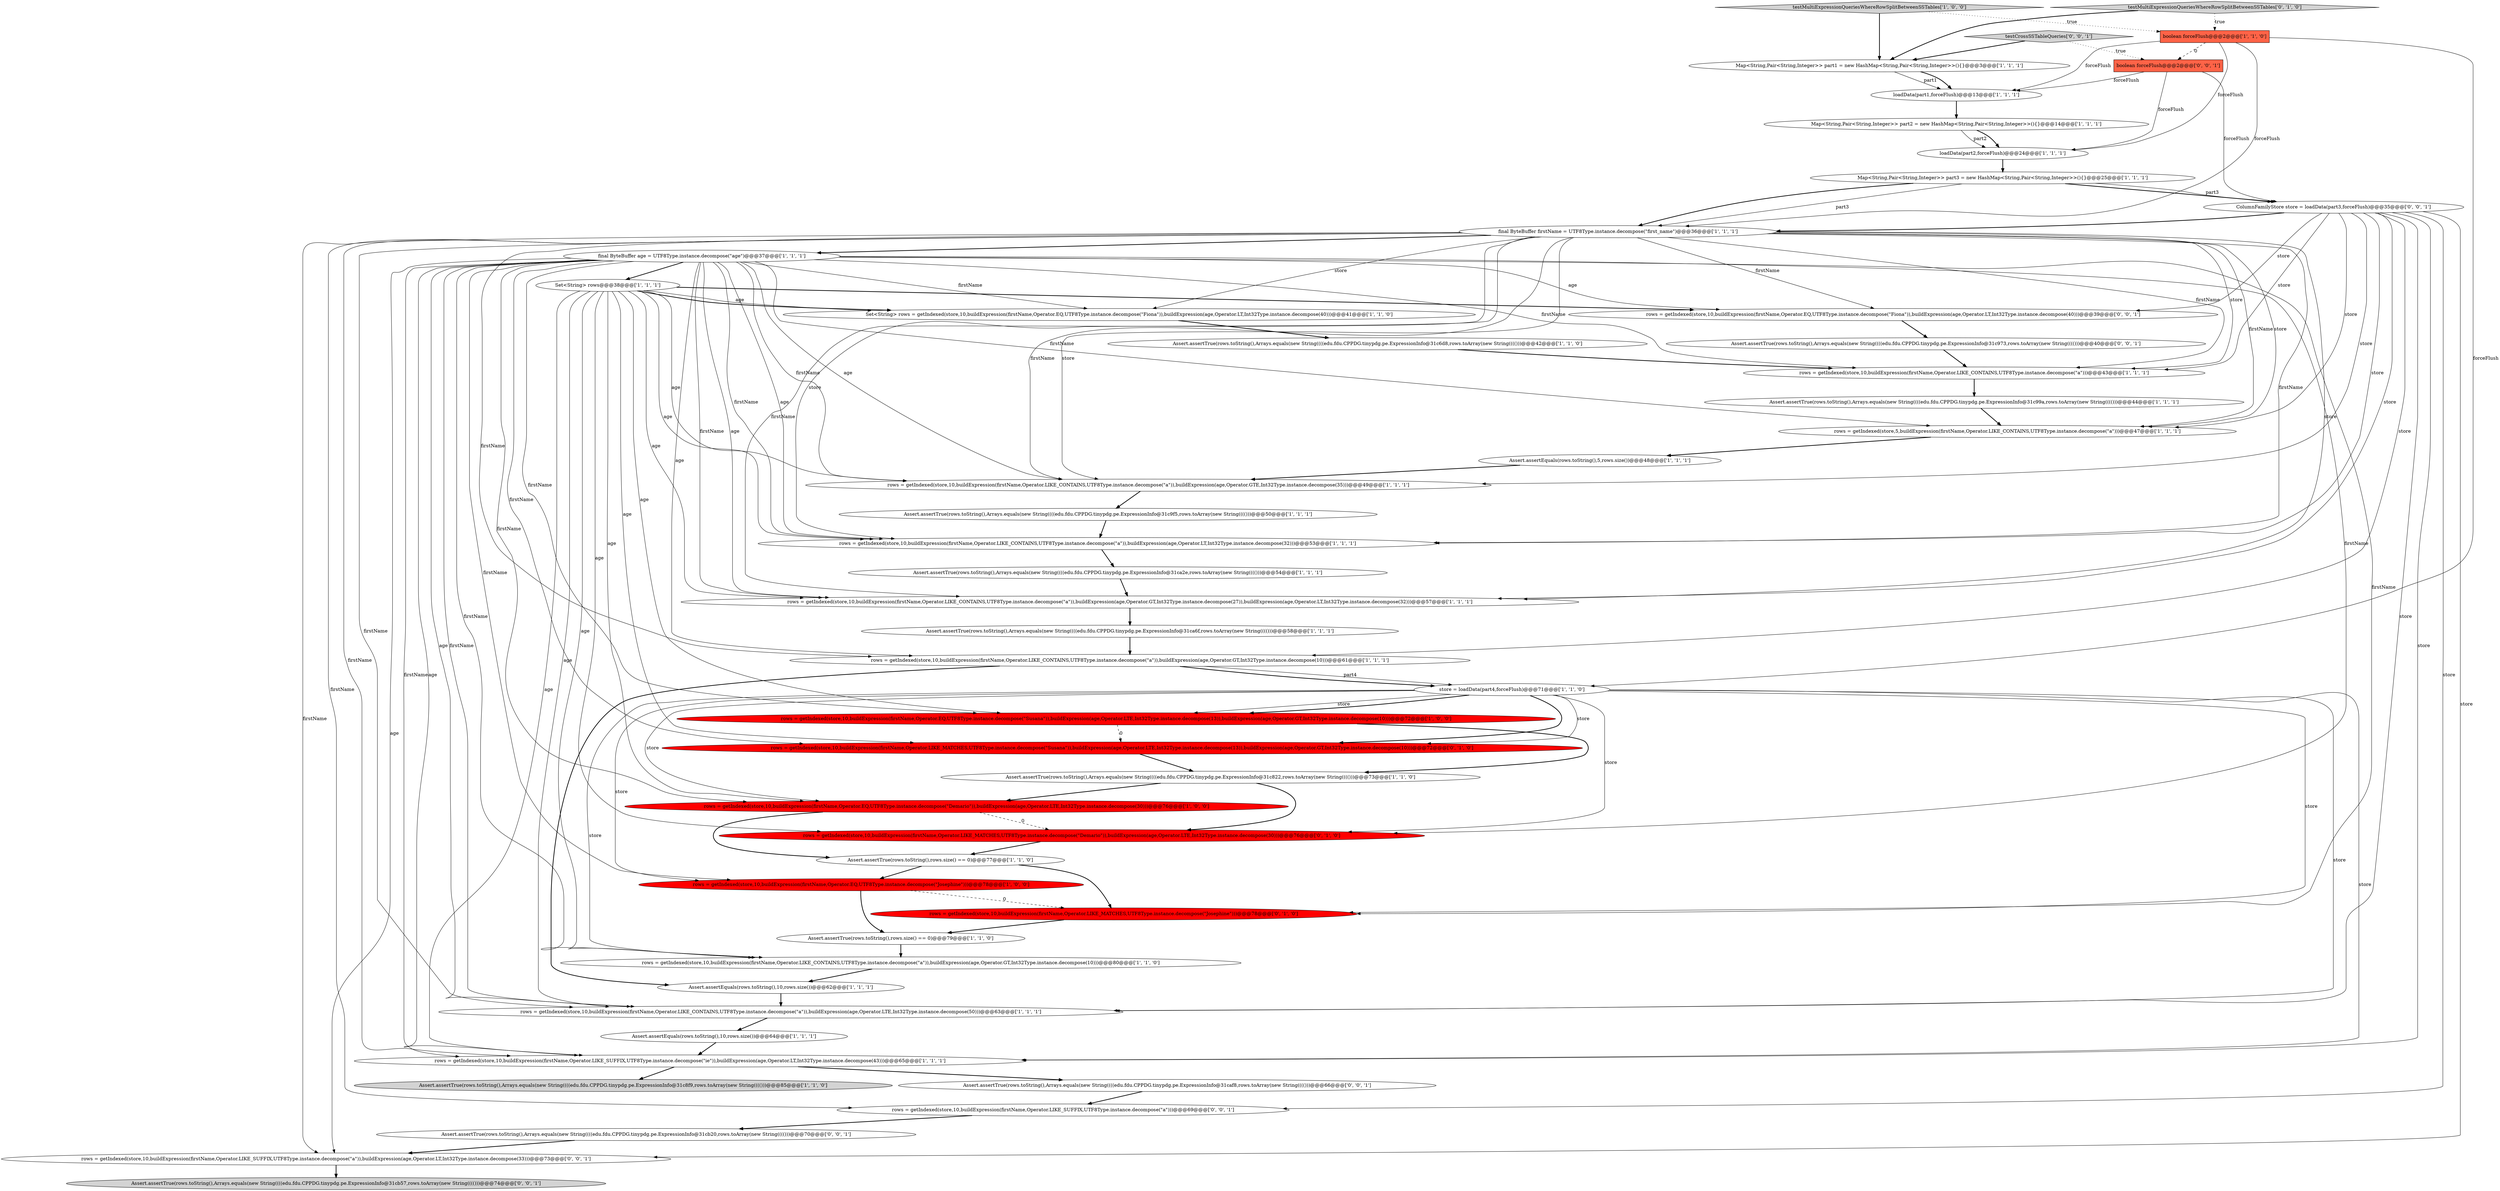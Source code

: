 digraph {
46 [style = filled, label = "Assert.assertTrue(rows.toString(),Arrays.equals(new String((((edu.fdu.CPPDG.tinypdg.pe.ExpressionInfo@31caf8,rows.toArray(new String(((()))@@@66@@@['0', '0', '1']", fillcolor = white, shape = ellipse image = "AAA0AAABBB3BBB"];
22 [style = filled, label = "rows = getIndexed(store,10,buildExpression(firstName,Operator.LIKE_SUFFIX,UTF8Type.instance.decompose(\"ie\")),buildExpression(age,Operator.LT,Int32Type.instance.decompose(43)))@@@65@@@['1', '1', '1']", fillcolor = white, shape = ellipse image = "AAA0AAABBB1BBB"];
38 [style = filled, label = "rows = getIndexed(store,10,buildExpression(firstName,Operator.LIKE_MATCHES,UTF8Type.instance.decompose(\"Josephine\")))@@@78@@@['0', '1', '0']", fillcolor = red, shape = ellipse image = "AAA1AAABBB2BBB"];
49 [style = filled, label = "boolean forceFlush@@@2@@@['0', '0', '1']", fillcolor = tomato, shape = box image = "AAA0AAABBB3BBB"];
5 [style = filled, label = "Assert.assertTrue(rows.toString(),Arrays.equals(new String((((edu.fdu.CPPDG.tinypdg.pe.ExpressionInfo@31ca6f,rows.toArray(new String(((()))@@@58@@@['1', '1', '1']", fillcolor = white, shape = ellipse image = "AAA0AAABBB1BBB"];
41 [style = filled, label = "ColumnFamilyStore store = loadData(part3,forceFlush)@@@35@@@['0', '0', '1']", fillcolor = white, shape = ellipse image = "AAA0AAABBB3BBB"];
3 [style = filled, label = "Assert.assertTrue(rows.toString(),Arrays.equals(new String((((edu.fdu.CPPDG.tinypdg.pe.ExpressionInfo@31ca2e,rows.toArray(new String(((()))@@@54@@@['1', '1', '1']", fillcolor = white, shape = ellipse image = "AAA0AAABBB1BBB"];
28 [style = filled, label = "rows = getIndexed(store,10,buildExpression(firstName,Operator.LIKE_CONTAINS,UTF8Type.instance.decompose(\"a\")),buildExpression(age,Operator.LT,Int32Type.instance.decompose(32)))@@@53@@@['1', '1', '1']", fillcolor = white, shape = ellipse image = "AAA0AAABBB1BBB"];
31 [style = filled, label = "Map<String,Pair<String,Integer>> part1 = new HashMap<String,Pair<String,Integer>>(){}@@@3@@@['1', '1', '1']", fillcolor = white, shape = ellipse image = "AAA0AAABBB1BBB"];
15 [style = filled, label = "rows = getIndexed(store,10,buildExpression(firstName,Operator.EQ,UTF8Type.instance.decompose(\"Demario\")),buildExpression(age,Operator.LTE,Int32Type.instance.decompose(30)))@@@76@@@['1', '0', '0']", fillcolor = red, shape = ellipse image = "AAA1AAABBB1BBB"];
27 [style = filled, label = "Assert.assertEquals(rows.toString(),10,rows.size())@@@64@@@['1', '1', '1']", fillcolor = white, shape = ellipse image = "AAA0AAABBB1BBB"];
33 [style = filled, label = "Assert.assertTrue(rows.toString(),Arrays.equals(new String((((edu.fdu.CPPDG.tinypdg.pe.ExpressionInfo@31c822,rows.toArray(new String(((()))@@@73@@@['1', '1', '0']", fillcolor = white, shape = ellipse image = "AAA0AAABBB1BBB"];
19 [style = filled, label = "Map<String,Pair<String,Integer>> part2 = new HashMap<String,Pair<String,Integer>>(){}@@@14@@@['1', '1', '1']", fillcolor = white, shape = ellipse image = "AAA0AAABBB1BBB"];
34 [style = filled, label = "Assert.assertTrue(rows.toString(),Arrays.equals(new String((((edu.fdu.CPPDG.tinypdg.pe.ExpressionInfo@31c99a,rows.toArray(new String(((()))@@@44@@@['1', '1', '1']", fillcolor = white, shape = ellipse image = "AAA0AAABBB1BBB"];
37 [style = filled, label = "rows = getIndexed(store,10,buildExpression(firstName,Operator.LIKE_MATCHES,UTF8Type.instance.decompose(\"Susana\")),buildExpression(age,Operator.LTE,Int32Type.instance.decompose(13)),buildExpression(age,Operator.GT,Int32Type.instance.decompose(10)))@@@72@@@['0', '1', '0']", fillcolor = red, shape = ellipse image = "AAA1AAABBB2BBB"];
42 [style = filled, label = "testCrossSSTableQueries['0', '0', '1']", fillcolor = lightgray, shape = diamond image = "AAA0AAABBB3BBB"];
10 [style = filled, label = "rows = getIndexed(store,10,buildExpression(firstName,Operator.LIKE_CONTAINS,UTF8Type.instance.decompose(\"a\")),buildExpression(age,Operator.GT,Int32Type.instance.decompose(27)),buildExpression(age,Operator.LT,Int32Type.instance.decompose(32)))@@@57@@@['1', '1', '1']", fillcolor = white, shape = ellipse image = "AAA0AAABBB1BBB"];
2 [style = filled, label = "rows = getIndexed(store,10,buildExpression(firstName,Operator.LIKE_CONTAINS,UTF8Type.instance.decompose(\"a\")),buildExpression(age,Operator.GTE,Int32Type.instance.decompose(35)))@@@49@@@['1', '1', '1']", fillcolor = white, shape = ellipse image = "AAA0AAABBB1BBB"];
8 [style = filled, label = "Assert.assertEquals(rows.toString(),5,rows.size())@@@48@@@['1', '1', '1']", fillcolor = white, shape = ellipse image = "AAA0AAABBB1BBB"];
48 [style = filled, label = "rows = getIndexed(store,10,buildExpression(firstName,Operator.EQ,UTF8Type.instance.decompose(\"Fiona\")),buildExpression(age,Operator.LT,Int32Type.instance.decompose(40)))@@@39@@@['0', '0', '1']", fillcolor = white, shape = ellipse image = "AAA0AAABBB3BBB"];
35 [style = filled, label = "final ByteBuffer age = UTF8Type.instance.decompose(\"age\")@@@37@@@['1', '1', '1']", fillcolor = white, shape = ellipse image = "AAA0AAABBB1BBB"];
40 [style = filled, label = "Assert.assertTrue(rows.toString(),Arrays.equals(new String((((edu.fdu.CPPDG.tinypdg.pe.ExpressionInfo@31cb57,rows.toArray(new String(((()))@@@74@@@['0', '0', '1']", fillcolor = lightgray, shape = ellipse image = "AAA0AAABBB3BBB"];
13 [style = filled, label = "loadData(part2,forceFlush)@@@24@@@['1', '1', '1']", fillcolor = white, shape = ellipse image = "AAA0AAABBB1BBB"];
14 [style = filled, label = "testMultiExpressionQueriesWhereRowSplitBetweenSSTables['1', '0', '0']", fillcolor = lightgray, shape = diamond image = "AAA0AAABBB1BBB"];
26 [style = filled, label = "Set<String> rows = getIndexed(store,10,buildExpression(firstName,Operator.EQ,UTF8Type.instance.decompose(\"Fiona\")),buildExpression(age,Operator.LT,Int32Type.instance.decompose(40)))@@@41@@@['1', '1', '0']", fillcolor = white, shape = ellipse image = "AAA0AAABBB1BBB"];
16 [style = filled, label = "Map<String,Pair<String,Integer>> part3 = new HashMap<String,Pair<String,Integer>>(){}@@@25@@@['1', '1', '1']", fillcolor = white, shape = ellipse image = "AAA0AAABBB1BBB"];
44 [style = filled, label = "rows = getIndexed(store,10,buildExpression(firstName,Operator.LIKE_SUFFIX,UTF8Type.instance.decompose(\"a\")),buildExpression(age,Operator.LT,Int32Type.instance.decompose(33)))@@@73@@@['0', '0', '1']", fillcolor = white, shape = ellipse image = "AAA0AAABBB3BBB"];
4 [style = filled, label = "Assert.assertTrue(rows.toString(),rows.size() == 0)@@@77@@@['1', '1', '0']", fillcolor = white, shape = ellipse image = "AAA0AAABBB1BBB"];
30 [style = filled, label = "rows = getIndexed(store,10,buildExpression(firstName,Operator.LIKE_CONTAINS,UTF8Type.instance.decompose(\"a\")))@@@43@@@['1', '1', '1']", fillcolor = white, shape = ellipse image = "AAA0AAABBB1BBB"];
32 [style = filled, label = "Assert.assertTrue(rows.toString(),Arrays.equals(new String((((edu.fdu.CPPDG.tinypdg.pe.ExpressionInfo@31c9f5,rows.toArray(new String(((()))@@@50@@@['1', '1', '1']", fillcolor = white, shape = ellipse image = "AAA0AAABBB1BBB"];
43 [style = filled, label = "Assert.assertTrue(rows.toString(),Arrays.equals(new String((((edu.fdu.CPPDG.tinypdg.pe.ExpressionInfo@31cb20,rows.toArray(new String(((()))@@@70@@@['0', '0', '1']", fillcolor = white, shape = ellipse image = "AAA0AAABBB3BBB"];
0 [style = filled, label = "Assert.assertTrue(rows.toString(),Arrays.equals(new String((((edu.fdu.CPPDG.tinypdg.pe.ExpressionInfo@31c6d8,rows.toArray(new String(((()))@@@42@@@['1', '1', '0']", fillcolor = white, shape = ellipse image = "AAA0AAABBB1BBB"];
20 [style = filled, label = "rows = getIndexed(store,10,buildExpression(firstName,Operator.LIKE_CONTAINS,UTF8Type.instance.decompose(\"a\")),buildExpression(age,Operator.LTE,Int32Type.instance.decompose(50)))@@@63@@@['1', '1', '1']", fillcolor = white, shape = ellipse image = "AAA0AAABBB1BBB"];
9 [style = filled, label = "rows = getIndexed(store,10,buildExpression(firstName,Operator.LIKE_CONTAINS,UTF8Type.instance.decompose(\"a\")),buildExpression(age,Operator.GT,Int32Type.instance.decompose(10)))@@@80@@@['1', '1', '0']", fillcolor = white, shape = ellipse image = "AAA0AAABBB1BBB"];
17 [style = filled, label = "Assert.assertTrue(rows.toString(),Arrays.equals(new String((((edu.fdu.CPPDG.tinypdg.pe.ExpressionInfo@31c8f9,rows.toArray(new String(((()))@@@85@@@['1', '1', '0']", fillcolor = lightgray, shape = ellipse image = "AAA0AAABBB1BBB"];
12 [style = filled, label = "Assert.assertEquals(rows.toString(),10,rows.size())@@@62@@@['1', '1', '1']", fillcolor = white, shape = ellipse image = "AAA0AAABBB1BBB"];
1 [style = filled, label = "final ByteBuffer firstName = UTF8Type.instance.decompose(\"first_name\")@@@36@@@['1', '1', '1']", fillcolor = white, shape = ellipse image = "AAA0AAABBB1BBB"];
24 [style = filled, label = "store = loadData(part4,forceFlush)@@@71@@@['1', '1', '0']", fillcolor = white, shape = ellipse image = "AAA0AAABBB1BBB"];
23 [style = filled, label = "rows = getIndexed(store,10,buildExpression(firstName,Operator.LIKE_CONTAINS,UTF8Type.instance.decompose(\"a\")),buildExpression(age,Operator.GT,Int32Type.instance.decompose(10)))@@@61@@@['1', '1', '1']", fillcolor = white, shape = ellipse image = "AAA0AAABBB1BBB"];
6 [style = filled, label = "rows = getIndexed(store,10,buildExpression(firstName,Operator.EQ,UTF8Type.instance.decompose(\"Susana\")),buildExpression(age,Operator.LTE,Int32Type.instance.decompose(13)),buildExpression(age,Operator.GT,Int32Type.instance.decompose(10)))@@@72@@@['1', '0', '0']", fillcolor = red, shape = ellipse image = "AAA1AAABBB1BBB"];
39 [style = filled, label = "testMultiExpressionQueriesWhereRowSplitBetweenSSTables['0', '1', '0']", fillcolor = lightgray, shape = diamond image = "AAA0AAABBB2BBB"];
21 [style = filled, label = "rows = getIndexed(store,5,buildExpression(firstName,Operator.LIKE_CONTAINS,UTF8Type.instance.decompose(\"a\")))@@@47@@@['1', '1', '1']", fillcolor = white, shape = ellipse image = "AAA0AAABBB1BBB"];
36 [style = filled, label = "rows = getIndexed(store,10,buildExpression(firstName,Operator.LIKE_MATCHES,UTF8Type.instance.decompose(\"Demario\")),buildExpression(age,Operator.LTE,Int32Type.instance.decompose(30)))@@@76@@@['0', '1', '0']", fillcolor = red, shape = ellipse image = "AAA1AAABBB2BBB"];
11 [style = filled, label = "rows = getIndexed(store,10,buildExpression(firstName,Operator.EQ,UTF8Type.instance.decompose(\"Josephine\")))@@@78@@@['1', '0', '0']", fillcolor = red, shape = ellipse image = "AAA1AAABBB1BBB"];
7 [style = filled, label = "Assert.assertTrue(rows.toString(),rows.size() == 0)@@@79@@@['1', '1', '0']", fillcolor = white, shape = ellipse image = "AAA0AAABBB1BBB"];
18 [style = filled, label = "loadData(part1,forceFlush)@@@13@@@['1', '1', '1']", fillcolor = white, shape = ellipse image = "AAA0AAABBB1BBB"];
25 [style = filled, label = "Set<String> rows@@@38@@@['1', '1', '1']", fillcolor = white, shape = ellipse image = "AAA0AAABBB1BBB"];
29 [style = filled, label = "boolean forceFlush@@@2@@@['1', '1', '0']", fillcolor = tomato, shape = box image = "AAA0AAABBB1BBB"];
47 [style = filled, label = "Assert.assertTrue(rows.toString(),Arrays.equals(new String((((edu.fdu.CPPDG.tinypdg.pe.ExpressionInfo@31c973,rows.toArray(new String(((()))@@@40@@@['0', '0', '1']", fillcolor = white, shape = ellipse image = "AAA0AAABBB3BBB"];
45 [style = filled, label = "rows = getIndexed(store,10,buildExpression(firstName,Operator.LIKE_SUFFIX,UTF8Type.instance.decompose(\"a\")))@@@69@@@['0', '0', '1']", fillcolor = white, shape = ellipse image = "AAA0AAABBB3BBB"];
1->23 [style = solid, label="firstName"];
1->45 [style = solid, label="firstName"];
0->30 [style = bold, label=""];
25->2 [style = solid, label="age"];
41->21 [style = solid, label="store"];
35->37 [style = solid, label="firstName"];
25->22 [style = solid, label="age"];
35->11 [style = solid, label="firstName"];
21->8 [style = bold, label=""];
35->10 [style = solid, label="firstName"];
25->48 [style = bold, label=""];
1->48 [style = solid, label="firstName"];
20->27 [style = bold, label=""];
16->41 [style = bold, label=""];
41->20 [style = solid, label="store"];
7->9 [style = bold, label=""];
1->20 [style = solid, label="firstName"];
45->43 [style = bold, label=""];
24->38 [style = solid, label="store"];
39->31 [style = bold, label=""];
38->7 [style = bold, label=""];
29->24 [style = solid, label="forceFlush"];
41->30 [style = solid, label="store"];
41->22 [style = solid, label="store"];
35->15 [style = solid, label="firstName"];
25->28 [style = solid, label="age"];
23->12 [style = bold, label=""];
2->32 [style = bold, label=""];
28->3 [style = bold, label=""];
35->2 [style = solid, label="firstName"];
37->33 [style = bold, label=""];
43->44 [style = bold, label=""];
1->21 [style = solid, label="firstName"];
1->30 [style = solid, label="store"];
24->37 [style = solid, label="store"];
16->1 [style = solid, label="part3"];
25->15 [style = solid, label="age"];
4->38 [style = bold, label=""];
22->46 [style = bold, label=""];
24->20 [style = solid, label="store"];
5->23 [style = bold, label=""];
33->15 [style = bold, label=""];
36->4 [style = bold, label=""];
41->45 [style = solid, label="store"];
35->10 [style = solid, label="age"];
18->19 [style = bold, label=""];
23->24 [style = solid, label="part4"];
35->22 [style = solid, label="firstName"];
24->15 [style = solid, label="store"];
1->35 [style = bold, label=""];
30->34 [style = bold, label=""];
42->31 [style = bold, label=""];
6->37 [style = dashed, label="0"];
24->11 [style = solid, label="store"];
27->22 [style = bold, label=""];
15->36 [style = dashed, label="0"];
13->16 [style = bold, label=""];
39->29 [style = dotted, label="true"];
1->2 [style = solid, label="firstName"];
3->10 [style = bold, label=""];
35->38 [style = solid, label="firstName"];
26->0 [style = bold, label=""];
35->20 [style = solid, label="firstName"];
41->10 [style = solid, label="store"];
19->13 [style = bold, label=""];
1->30 [style = solid, label="firstName"];
29->13 [style = solid, label="forceFlush"];
25->37 [style = solid, label="age"];
16->41 [style = solid, label="part3"];
49->41 [style = solid, label="forceFlush"];
41->48 [style = solid, label="store"];
25->26 [style = bold, label=""];
33->36 [style = bold, label=""];
35->2 [style = solid, label="age"];
22->17 [style = bold, label=""];
1->28 [style = solid, label="store"];
35->26 [style = solid, label="firstName"];
41->2 [style = solid, label="store"];
49->18 [style = solid, label="forceFlush"];
1->10 [style = solid, label="store"];
35->28 [style = solid, label="firstName"];
24->9 [style = solid, label="store"];
1->22 [style = solid, label="firstName"];
12->20 [style = bold, label=""];
19->13 [style = solid, label="part2"];
1->2 [style = solid, label="store"];
35->48 [style = solid, label="age"];
41->28 [style = solid, label="store"];
35->25 [style = bold, label=""];
1->10 [style = solid, label="firstName"];
35->23 [style = solid, label="age"];
10->5 [style = bold, label=""];
42->49 [style = dotted, label="true"];
8->2 [style = bold, label=""];
16->1 [style = bold, label=""];
6->33 [style = bold, label=""];
14->31 [style = bold, label=""];
1->44 [style = solid, label="firstName"];
1->26 [style = solid, label="store"];
25->9 [style = solid, label="age"];
9->12 [style = bold, label=""];
25->26 [style = solid, label="age"];
34->21 [style = bold, label=""];
31->18 [style = solid, label="part1"];
35->9 [style = solid, label="firstName"];
1->21 [style = solid, label="store"];
35->28 [style = solid, label="age"];
29->1 [style = solid, label="forceFlush"];
49->13 [style = solid, label="forceFlush"];
41->44 [style = solid, label="store"];
25->20 [style = solid, label="age"];
44->40 [style = bold, label=""];
1->28 [style = solid, label="firstName"];
29->18 [style = solid, label="forceFlush"];
31->18 [style = bold, label=""];
35->20 [style = solid, label="age"];
35->21 [style = solid, label="firstName"];
24->36 [style = solid, label="store"];
41->1 [style = bold, label=""];
35->44 [style = solid, label="age"];
24->6 [style = solid, label="store"];
25->6 [style = solid, label="age"];
47->30 [style = bold, label=""];
24->22 [style = solid, label="store"];
25->10 [style = solid, label="age"];
11->38 [style = dashed, label="0"];
23->24 [style = bold, label=""];
35->22 [style = solid, label="age"];
35->36 [style = solid, label="firstName"];
41->23 [style = solid, label="store"];
48->47 [style = bold, label=""];
24->37 [style = bold, label=""];
15->4 [style = bold, label=""];
14->29 [style = dotted, label="true"];
46->45 [style = bold, label=""];
29->49 [style = dashed, label="0"];
35->30 [style = solid, label="firstName"];
4->11 [style = bold, label=""];
24->6 [style = bold, label=""];
32->28 [style = bold, label=""];
35->6 [style = solid, label="firstName"];
11->7 [style = bold, label=""];
25->36 [style = solid, label="age"];
}
